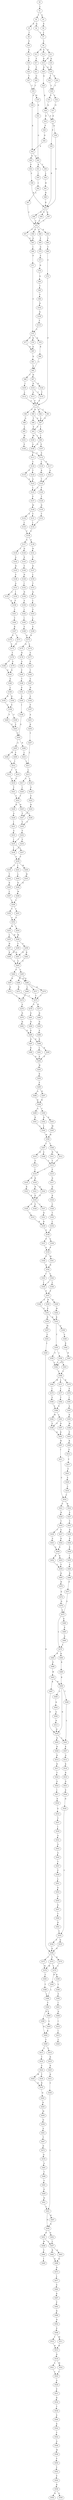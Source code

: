 strict digraph  {
	S0 -> S1 [ label = L ];
	S1 -> S2 [ label = T ];
	S1 -> S3 [ label = S ];
	S2 -> S4 [ label = Q ];
	S2 -> S5 [ label = K ];
	S3 -> S6 [ label = E ];
	S4 -> S7 [ label = L ];
	S5 -> S8 [ label = I ];
	S6 -> S7 [ label = L ];
	S7 -> S9 [ label = Y ];
	S8 -> S10 [ label = F ];
	S9 -> S11 [ label = D ];
	S9 -> S12 [ label = G ];
	S9 -> S13 [ label = W ];
	S10 -> S14 [ label = S ];
	S11 -> S15 [ label = K ];
	S11 -> S16 [ label = Q ];
	S12 -> S15 [ label = K ];
	S13 -> S17 [ label = V ];
	S14 -> S18 [ label = C ];
	S15 -> S19 [ label = G ];
	S15 -> S20 [ label = D ];
	S16 -> S19 [ label = G ];
	S17 -> S21 [ label = Y ];
	S18 -> S22 [ label = C ];
	S19 -> S23 [ label = Y ];
	S19 -> S24 [ label = F ];
	S20 -> S25 [ label = Q ];
	S21 -> S26 [ label = G ];
	S22 -> S27 [ label = T ];
	S23 -> S28 [ label = T ];
	S24 -> S28 [ label = T ];
	S25 -> S29 [ label = K ];
	S26 -> S30 [ label = T ];
	S27 -> S30 [ label = T ];
	S28 -> S31 [ label = P ];
	S28 -> S32 [ label = V ];
	S29 -> S33 [ label = E ];
	S29 -> S34 [ label = D ];
	S30 -> S35 [ label = M ];
	S30 -> S36 [ label = P ];
	S31 -> S29 [ label = K ];
	S32 -> S37 [ label = N ];
	S33 -> S38 [ label = Q ];
	S33 -> S39 [ label = E ];
	S34 -> S40 [ label = P ];
	S35 -> S41 [ label = D ];
	S36 -> S42 [ label = K ];
	S37 -> S33 [ label = E ];
	S38 -> S43 [ label = K ];
	S39 -> S43 [ label = K ];
	S40 -> S44 [ label = D ];
	S41 -> S45 [ label = G ];
	S42 -> S46 [ label = N ];
	S42 -> S45 [ label = G ];
	S43 -> S47 [ label = D ];
	S43 -> S48 [ label = N ];
	S43 -> S49 [ label = P ];
	S44 -> S42 [ label = K ];
	S45 -> S50 [ label = T ];
	S45 -> S51 [ label = K ];
	S46 -> S52 [ label = P ];
	S47 -> S53 [ label = C ];
	S48 -> S53 [ label = C ];
	S49 -> S53 [ label = C ];
	S50 -> S54 [ label = L ];
	S51 -> S55 [ label = I ];
	S52 -> S56 [ label = S ];
	S53 -> S57 [ label = V ];
	S53 -> S58 [ label = E ];
	S53 -> S59 [ label = N ];
	S53 -> S60 [ label = S ];
	S54 -> S61 [ label = H ];
	S55 -> S62 [ label = I ];
	S56 -> S43 [ label = K ];
	S57 -> S63 [ label = G ];
	S58 -> S63 [ label = G ];
	S59 -> S64 [ label = V ];
	S60 -> S65 [ label = F ];
	S61 -> S66 [ label = R ];
	S62 -> S67 [ label = L ];
	S63 -> S68 [ label = I ];
	S64 -> S69 [ label = T ];
	S65 -> S70 [ label = G ];
	S66 -> S43 [ label = K ];
	S67 -> S53 [ label = C ];
	S68 -> S71 [ label = F ];
	S69 -> S72 [ label = C ];
	S70 -> S73 [ label = S ];
	S71 -> S74 [ label = C ];
	S72 -> S75 [ label = F ];
	S73 -> S76 [ label = N ];
	S74 -> S77 [ label = E ];
	S74 -> S78 [ label = Q ];
	S74 -> S79 [ label = K ];
	S75 -> S80 [ label = H ];
	S75 -> S81 [ label = Y ];
	S75 -> S82 [ label = K ];
	S75 -> S83 [ label = S ];
	S76 -> S84 [ label = Q ];
	S77 -> S85 [ label = Q ];
	S78 -> S85 [ label = Q ];
	S79 -> S86 [ label = K ];
	S80 -> S87 [ label = S ];
	S80 -> S88 [ label = T ];
	S81 -> S87 [ label = S ];
	S82 -> S87 [ label = S ];
	S83 -> S89 [ label = G ];
	S84 -> S90 [ label = T ];
	S85 -> S91 [ label = Q ];
	S86 -> S92 [ label = S ];
	S87 -> S93 [ label = F ];
	S87 -> S94 [ label = I ];
	S88 -> S93 [ label = F ];
	S89 -> S95 [ label = L ];
	S90 -> S96 [ label = V ];
	S91 -> S92 [ label = S ];
	S92 -> S97 [ label = N ];
	S92 -> S98 [ label = T ];
	S93 -> S99 [ label = I ];
	S93 -> S100 [ label = M ];
	S94 -> S99 [ label = I ];
	S95 -> S101 [ label = W ];
	S96 -> S102 [ label = D ];
	S97 -> S103 [ label = D ];
	S97 -> S104 [ label = R ];
	S98 -> S105 [ label = I ];
	S99 -> S106 [ label = G ];
	S99 -> S107 [ label = F ];
	S100 -> S106 [ label = G ];
	S101 -> S108 [ label = P ];
	S102 -> S109 [ label = Q ];
	S103 -> S110 [ label = T ];
	S103 -> S111 [ label = A ];
	S104 -> S110 [ label = T ];
	S105 -> S112 [ label = L ];
	S106 -> S113 [ label = T ];
	S107 -> S114 [ label = S ];
	S108 -> S114 [ label = S ];
	S109 -> S115 [ label = T ];
	S110 -> S75 [ label = F ];
	S111 -> S75 [ label = F ];
	S112 -> S75 [ label = F ];
	S113 -> S116 [ label = C ];
	S114 -> S117 [ label = F ];
	S114 -> S118 [ label = L ];
	S115 -> S74 [ label = C ];
	S116 -> S119 [ label = F ];
	S116 -> S120 [ label = Y ];
	S117 -> S121 [ label = A ];
	S118 -> S122 [ label = K ];
	S119 -> S123 [ label = A ];
	S120 -> S123 [ label = A ];
	S121 -> S124 [ label = T ];
	S122 -> S124 [ label = T ];
	S123 -> S125 [ label = L ];
	S124 -> S126 [ label = F ];
	S124 -> S125 [ label = L ];
	S125 -> S127 [ label = F ];
	S126 -> S128 [ label = T ];
	S127 -> S129 [ label = W ];
	S128 -> S130 [ label = D ];
	S129 -> S131 [ label = Y ];
	S129 -> S132 [ label = A ];
	S130 -> S133 [ label = T ];
	S131 -> S134 [ label = I ];
	S132 -> S135 [ label = L ];
	S133 -> S134 [ label = I ];
	S134 -> S136 [ label = F ];
	S135 -> S136 [ label = F ];
	S136 -> S137 [ label = S ];
	S136 -> S138 [ label = G ];
	S137 -> S139 [ label = L ];
	S137 -> S140 [ label = Q ];
	S138 -> S141 [ label = H ];
	S139 -> S142 [ label = A ];
	S140 -> S143 [ label = E ];
	S141 -> S144 [ label = V ];
	S142 -> S145 [ label = H ];
	S143 -> S146 [ label = V ];
	S144 -> S147 [ label = D ];
	S145 -> S148 [ label = V ];
	S146 -> S149 [ label = N ];
	S147 -> S150 [ label = L ];
	S148 -> S151 [ label = A ];
	S149 -> S152 [ label = I ];
	S150 -> S153 [ label = T ];
	S151 -> S154 [ label = I ];
	S151 -> S155 [ label = L ];
	S152 -> S156 [ label = N ];
	S153 -> S157 [ label = Q ];
	S154 -> S158 [ label = F ];
	S155 -> S158 [ label = F ];
	S156 -> S159 [ label = S ];
	S157 -> S160 [ label = L ];
	S158 -> S161 [ label = V ];
	S159 -> S162 [ label = L ];
	S160 -> S163 [ label = S ];
	S161 -> S164 [ label = T ];
	S162 -> S165 [ label = I ];
	S163 -> S166 [ label = L ];
	S164 -> S167 [ label = R ];
	S165 -> S168 [ label = V ];
	S166 -> S169 [ label = S ];
	S167 -> S170 [ label = F ];
	S167 -> S171 [ label = I ];
	S168 -> S172 [ label = N ];
	S169 -> S172 [ label = N ];
	S170 -> S173 [ label = S ];
	S171 -> S173 [ label = S ];
	S172 -> S174 [ label = L ];
	S172 -> S175 [ label = Q ];
	S173 -> S176 [ label = Y ];
	S174 -> S177 [ label = S ];
	S175 -> S178 [ label = H ];
	S176 -> S179 [ label = G ];
	S176 -> S180 [ label = T ];
	S177 -> S181 [ label = P ];
	S178 -> S182 [ label = G ];
	S179 -> S183 [ label = E ];
	S180 -> S183 [ label = E ];
	S181 -> S184 [ label = T ];
	S182 -> S185 [ label = F ];
	S183 -> S186 [ label = E ];
	S184 -> S187 [ label = S ];
	S185 -> S188 [ label = T ];
	S186 -> S189 [ label = L ];
	S187 -> S190 [ label = H ];
	S188 -> S191 [ label = E ];
	S189 -> S192 [ label = Q ];
	S189 -> S193 [ label = R ];
	S190 -> S194 [ label = S ];
	S191 -> S195 [ label = A ];
	S192 -> S196 [ label = S ];
	S193 -> S196 [ label = S ];
	S194 -> S197 [ label = F ];
	S195 -> S198 [ label = I ];
	S196 -> S199 [ label = F ];
	S196 -> S200 [ label = V ];
	S197 -> S201 [ label = A ];
	S198 -> S202 [ label = G ];
	S199 -> S203 [ label = V ];
	S200 -> S203 [ label = V ];
	S201 -> S204 [ label = K ];
	S202 -> S205 [ label = A ];
	S202 -> S206 [ label = R ];
	S203 -> S202 [ label = G ];
	S204 -> S207 [ label = Y ];
	S205 -> S208 [ label = V ];
	S205 -> S209 [ label = M ];
	S206 -> S210 [ label = L ];
	S207 -> S211 [ label = L ];
	S208 -> S212 [ label = I ];
	S209 -> S212 [ label = I ];
	S210 -> S211 [ label = L ];
	S211 -> S213 [ label = L ];
	S212 -> S214 [ label = V ];
	S212 -> S215 [ label = I ];
	S213 -> S216 [ label = L ];
	S213 -> S217 [ label = A ];
	S214 -> S218 [ label = G ];
	S215 -> S218 [ label = G ];
	S216 -> S219 [ label = S ];
	S217 -> S220 [ label = I ];
	S218 -> S221 [ label = T ];
	S219 -> S222 [ label = F ];
	S220 -> S223 [ label = Y ];
	S221 -> S223 [ label = Y ];
	S222 -> S224 [ label = R ];
	S223 -> S225 [ label = N ];
	S223 -> S226 [ label = H ];
	S224 -> S227 [ label = V ];
	S225 -> S227 [ label = V ];
	S225 -> S228 [ label = I ];
	S226 -> S229 [ label = A ];
	S227 -> S230 [ label = V ];
	S228 -> S230 [ label = V ];
	S229 -> S231 [ label = I ];
	S230 -> S232 [ label = V ];
	S231 -> S233 [ label = A ];
	S232 -> S234 [ label = V ];
	S232 -> S235 [ label = I ];
	S233 -> S235 [ label = I ];
	S234 -> S236 [ label = I ];
	S235 -> S237 [ label = L ];
	S235 -> S236 [ label = I ];
	S236 -> S238 [ label = V ];
	S237 -> S238 [ label = V ];
	S238 -> S239 [ label = L ];
	S238 -> S240 [ label = M ];
	S238 -> S241 [ label = I ];
	S239 -> S242 [ label = T ];
	S240 -> S243 [ label = W ];
	S241 -> S244 [ label = L ];
	S242 -> S245 [ label = K ];
	S243 -> S246 [ label = N ];
	S244 -> S246 [ label = N ];
	S245 -> S247 [ label = L ];
	S246 -> S248 [ label = M ];
	S247 -> S249 [ label = L ];
	S248 -> S249 [ label = L ];
	S249 -> S250 [ label = V ];
	S249 -> S251 [ label = I ];
	S250 -> S252 [ label = A ];
	S251 -> S252 [ label = A ];
	S252 -> S253 [ label = M ];
	S252 -> S254 [ label = I ];
	S253 -> S255 [ label = L ];
	S253 -> S256 [ label = M ];
	S254 -> S256 [ label = M ];
	S255 -> S257 [ label = H ];
	S256 -> S258 [ label = S ];
	S256 -> S259 [ label = T ];
	S257 -> S260 [ label = K ];
	S257 -> S261 [ label = N ];
	S258 -> S261 [ label = N ];
	S258 -> S262 [ label = R ];
	S259 -> S260 [ label = K ];
	S260 -> S263 [ label = S ];
	S261 -> S263 [ label = S ];
	S262 -> S263 [ label = S ];
	S263 -> S264 [ label = F ];
	S263 -> S265 [ label = Y ];
	S264 -> S266 [ label = Q ];
	S264 -> S267 [ label = R ];
	S265 -> S268 [ label = E ];
	S265 -> S266 [ label = Q ];
	S266 -> S269 [ label = L ];
	S266 -> S270 [ label = K ];
	S266 -> S271 [ label = I ];
	S267 -> S272 [ label = Q ];
	S268 -> S273 [ label = R ];
	S269 -> S274 [ label = I ];
	S270 -> S275 [ label = T ];
	S271 -> S275 [ label = T ];
	S272 -> S274 [ label = I ];
	S273 -> S275 [ label = T ];
	S274 -> S276 [ label = A ];
	S275 -> S277 [ label = H ];
	S275 -> S278 [ label = S ];
	S276 -> S279 [ label = N ];
	S277 -> S280 [ label = D ];
	S278 -> S281 [ label = E ];
	S279 -> S282 [ label = H ];
	S280 -> S283 [ label = D ];
	S281 -> S284 [ label = N ];
	S282 -> S285 [ label = E ];
	S283 -> S286 [ label = S ];
	S284 -> S285 [ label = E ];
	S285 -> S287 [ label = D ];
	S285 -> S288 [ label = E ];
	S286 -> S288 [ label = E ];
	S287 -> S289 [ label = K ];
	S288 -> S290 [ label = R ];
	S288 -> S291 [ label = L ];
	S289 -> S292 [ label = E ];
	S290 -> S292 [ label = E ];
	S291 -> S292 [ label = E ];
	S292 -> S293 [ label = W ];
	S293 -> S294 [ label = K ];
	S294 -> S295 [ label = F ];
	S295 -> S296 [ label = A ];
	S295 -> S297 [ label = H ];
	S296 -> S298 [ label = R ];
	S297 -> S298 [ label = R ];
	S298 -> S299 [ label = A ];
	S298 -> S300 [ label = T ];
	S299 -> S301 [ label = K ];
	S300 -> S302 [ label = Q ];
	S300 -> S303 [ label = E ];
	S301 -> S304 [ label = L ];
	S302 -> S304 [ label = L ];
	S303 -> S305 [ label = M ];
	S304 -> S306 [ label = W ];
	S305 -> S306 [ label = W ];
	S306 -> S307 [ label = L ];
	S306 -> S308 [ label = I ];
	S307 -> S309 [ label = S ];
	S307 -> S310 [ label = K ];
	S308 -> S311 [ label = H ];
	S308 -> S312 [ label = R ];
	S309 -> S313 [ label = Y ];
	S310 -> S314 [ label = F ];
	S311 -> S313 [ label = Y ];
	S312 -> S313 [ label = Y ];
	S313 -> S315 [ label = F ];
	S313 -> S316 [ label = I ];
	S314 -> S316 [ label = I ];
	S315 -> S317 [ label = D ];
	S316 -> S318 [ label = R ];
	S316 -> S319 [ label = H ];
	S317 -> S320 [ label = D ];
	S318 -> S321 [ label = N ];
	S318 -> S322 [ label = K ];
	S319 -> S323 [ label = R ];
	S320 -> S324 [ label = K ];
	S321 -> S325 [ label = E ];
	S322 -> S325 [ label = E ];
	S323 -> S325 [ label = E ];
	S324 -> S326 [ label = C ];
	S325 -> S327 [ label = I ];
	S325 -> S328 [ label = V ];
	S325 -> S329 [ label = A ];
	S326 -> S330 [ label = T ];
	S327 -> S331 [ label = N ];
	S329 -> S333 [ label = I ];
	S330 -> S334 [ label = L ];
	S331 -> S335 [ label = R ];
	S333 -> S335 [ label = R ];
	S334 -> S336 [ label = P ];
	S335 -> S336 [ label = P ];
	S336 -> S337 [ label = P ];
	S336 -> S338 [ label = S ];
	S337 -> S339 [ label = P ];
	S338 -> S339 [ label = P ];
	S339 -> S340 [ label = F ];
	S339 -> S341 [ label = M ];
	S340 -> S342 [ label = N ];
	S341 -> S342 [ label = N ];
	S342 -> S343 [ label = I ];
	S342 -> S344 [ label = L ];
	S343 -> S345 [ label = I ];
	S344 -> S346 [ label = L ];
	S344 -> S345 [ label = I ];
	S345 -> S347 [ label = P ];
	S346 -> S347 [ label = P ];
	S347 -> S348 [ label = S ];
	S347 -> S349 [ label = R ];
	S347 -> S350 [ label = H ];
	S348 -> S351 [ label = P ];
	S349 -> S352 [ label = W ];
	S350 -> S351 [ label = P ];
	S351 -> S353 [ label = K ];
	S351 -> S354 [ label = H ];
	S352 -> S353 [ label = K ];
	S353 -> S355 [ label = T ];
	S353 -> S356 [ label = Q ];
	S354 -> S357 [ label = M ];
	S355 -> S358 [ label = I ];
	S355 -> S359 [ label = V ];
	S356 -> S360 [ label = V ];
	S357 -> S361 [ label = V ];
	S358 -> S362 [ label = C ];
	S358 -> S363 [ label = Y ];
	S359 -> S362 [ label = C ];
	S360 -> S364 [ label = K ];
	S361 -> S365 [ label = L ];
	S362 -> S366 [ label = Y ];
	S363 -> S366 [ label = Y ];
	S364 -> S367 [ label = R ];
	S365 -> S368 [ label = K ];
	S366 -> S369 [ label = M ];
	S366 -> S370 [ label = R ];
	S366 -> S371 [ label = L ];
	S367 -> S362 [ label = C ];
	S368 -> S372 [ label = V ];
	S368 -> S373 [ label = I ];
	S368 -> S374 [ label = K ];
	S369 -> S375 [ label = I ];
	S370 -> S376 [ label = F ];
	S371 -> S377 [ label = L ];
	S372 -> S378 [ label = M ];
	S372 -> S379 [ label = L ];
	S373 -> S378 [ label = M ];
	S374 -> S379 [ label = L ];
	S375 -> S380 [ label = S ];
	S376 -> S381 [ label = I ];
	S377 -> S382 [ label = T ];
	S378 -> S383 [ label = C ];
	S379 -> S384 [ label = R ];
	S379 -> S385 [ label = R ];
	S380 -> S386 [ label = S ];
	S381 -> S387 [ label = A ];
	S382 -> S386 [ label = S ];
	S383 -> S388 [ label = C ];
	S384 -> S389 [ label = L ];
	S385 -> S390 [ label = L ];
	S386 -> S391 [ label = L ];
	S386 -> S392 [ label = M ];
	S387 -> S393 [ label = K ];
	S388 -> S389 [ label = L ];
	S389 -> S394 [ label = V ];
	S390 -> S395 [ label = F ];
	S391 -> S396 [ label = S ];
	S391 -> S397 [ label = N ];
	S392 -> S396 [ label = S ];
	S393 -> S398 [ label = M ];
	S394 -> S399 [ label = H ];
	S394 -> S400 [ label = V ];
	S395 -> S401 [ label = I ];
	S396 -> S402 [ label = K ];
	S397 -> S402 [ label = K ];
	S398 -> S403 [ label = F ];
	S399 -> S404 [ label = R ];
	S400 -> S405 [ label = L ];
	S401 -> S406 [ label = Q ];
	S402 -> S407 [ label = W ];
	S403 -> S408 [ label = R ];
	S404 -> S409 [ label = Y ];
	S405 -> S404 [ label = R ];
	S406 -> S410 [ label = I ];
	S407 -> S411 [ label = I ];
	S408 -> S412 [ label = S ];
	S409 -> S413 [ label = L ];
	S409 -> S414 [ label = V ];
	S410 -> S415 [ label = I ];
	S411 -> S416 [ label = C ];
	S412 -> S417 [ label = V ];
	S413 -> S418 [ label = T ];
	S414 -> S419 [ label = K ];
	S415 -> S420 [ label = L ];
	S416 -> S421 [ label = S ];
	S416 -> S422 [ label = R ];
	S417 -> S423 [ label = F ];
	S418 -> S424 [ label = S ];
	S419 -> S425 [ label = K ];
	S421 -> S426 [ label = H ];
	S422 -> S427 [ label = S ];
	S423 -> S428 [ label = S ];
	S424 -> S429 [ label = M ];
	S424 -> S430 [ label = T ];
	S425 -> S431 [ label = K ];
	S426 -> S432 [ label = T ];
	S427 -> S433 [ label = T ];
	S428 -> S434 [ label = C ];
	S429 -> S435 [ label = R ];
	S430 -> S435 [ label = R ];
	S431 -> S436 [ label = V ];
	S432 -> S437 [ label = S ];
	S432 -> S438 [ label = T ];
	S433 -> S439 [ label = D ];
	S434 -> S416 [ label = C ];
	S435 -> S440 [ label = Q ];
	S436 -> S441 [ label = L ];
	S437 -> S442 [ label = K ];
	S438 -> S443 [ label = A ];
	S439 -> S444 [ label = D ];
	S440 -> S445 [ label = K ];
	S441 -> S446 [ label = N ];
	S441 -> S447 [ label = H ];
	S442 -> S448 [ label = G ];
	S443 -> S448 [ label = G ];
	S444 -> S449 [ label = E ];
	S445 -> S450 [ label = M ];
	S446 -> S451 [ label = E ];
	S446 -> S452 [ label = D ];
	S447 -> S446 [ label = N ];
	S448 -> S453 [ label = R ];
	S448 -> S454 [ label = K ];
	S449 -> S455 [ label = I ];
	S450 -> S456 [ label = Q ];
	S451 -> S457 [ label = L ];
	S451 -> S458 [ label = M ];
	S452 -> S457 [ label = L ];
	S453 -> S459 [ label = V ];
	S454 -> S459 [ label = V ];
	S455 -> S460 [ label = S ];
	S456 -> S461 [ label = S ];
	S457 -> S462 [ label = R ];
	S457 -> S463 [ label = Q ];
	S458 -> S464 [ label = V ];
	S459 -> S465 [ label = K ];
	S460 -> S466 [ label = D ];
	S461 -> S467 [ label = T ];
	S462 -> S468 [ label = Q ];
	S463 -> S468 [ label = Q ];
	S464 -> S469 [ label = I ];
	S465 -> S470 [ label = R ];
	S466 -> S471 [ label = F ];
	S467 -> S472 [ label = D ];
	S468 -> S473 [ label = D ];
	S470 -> S474 [ label = Q ];
	S471 -> S475 [ label = S ];
	S472 -> S476 [ label = Q ];
	S473 -> S477 [ label = L ];
	S474 -> S478 [ label = N ];
	S475 -> S479 [ label = L ];
	S475 -> S480 [ label = E ];
	S476 -> S481 [ label = A ];
	S477 -> S482 [ label = S ];
	S478 -> S475 [ label = S ];
	S479 -> S483 [ label = K ];
	S479 -> S484 [ label = R ];
	S480 -> S485 [ label = E ];
	S481 -> S486 [ label = T ];
	S482 -> S487 [ label = K ];
	S483 -> S488 [ label = E ];
	S484 -> S489 [ label = R ];
	S485 -> S490 [ label = A ];
	S486 -> S491 [ label = V ];
	S487 -> S492 [ label = F ];
	S488 -> S493 [ label = W ];
	S489 -> S494 [ label = R ];
	S490 -> S479 [ label = L ];
	S491 -> S495 [ label = E ];
	S492 -> S496 [ label = R ];
	S493 -> S494 [ label = R ];
	S493 -> S497 [ label = K ];
	S494 -> S498 [ label = T ];
	S494 -> S499 [ label = S ];
	S494 -> S500 [ label = N ];
	S495 -> S501 [ label = N ];
	S496 -> S502 [ label = N ];
	S497 -> S500 [ label = N ];
	S498 -> S503 [ label = L ];
	S499 -> S504 [ label = Q ];
	S500 -> S505 [ label = Q ];
	S500 -> S503 [ label = L ];
	S501 -> S441 [ label = L ];
	S502 -> S506 [ label = E ];
	S503 -> S507 [ label = K ];
	S504 -> S508 [ label = A ];
	S505 -> S509 [ label = R ];
	S506 -> S510 [ label = I ];
	S506 -> S511 [ label = M ];
	S507 -> S512 [ label = Q ];
	S508 -> S513 [ label = N ];
	S509 -> S514 [ label = R ];
	S510 -> S515 [ label = R ];
	S511 -> S515 [ label = R ];
	S512 -> S516 [ label = K ];
	S513 -> S500 [ label = N ];
	S514 -> S517 [ label = R ];
	S515 -> S518 [ label = D ];
	S516 -> S519 [ label = R ];
	S517 -> S520 [ label = T ];
	S518 -> S521 [ label = L ];
	S518 -> S522 [ label = M ];
	S519 -> S523 [ label = D ];
	S520 -> S524 [ label = G ];
	S521 -> S525 [ label = L ];
	S522 -> S525 [ label = L ];
	S523 -> S526 [ label = E ];
	S524 -> S527 [ label = I ];
	S525 -> S528 [ label = G ];
	S526 -> S529 [ label = N ];
	S527 -> S530 [ label = E ];
	S528 -> S531 [ label = F ];
	S529 -> S532 [ label = Y ];
	S530 -> S533 [ label = Q ];
	S531 -> S534 [ label = R ];
	S532 -> S535 [ label = Q ];
	S532 -> S536 [ label = S ];
	S533 -> S537 [ label = T ];
	S534 -> S538 [ label = T ];
	S535 -> S368 [ label = K ];
	S536 -> S368 [ label = K ];
	S537 -> S539 [ label = I ];
	S538 -> S540 [ label = S ];
	S539 -> S541 [ label = G ];
	S540 -> S542 [ label = K ];
	S541 -> S543 [ label = A ];
	S542 -> S544 [ label = Y ];
	S543 -> S545 [ label = G ];
	S544 -> S546 [ label = A ];
	S545 -> S547 [ label = T ];
	S546 -> S548 [ label = M ];
	S547 -> S549 [ label = F ];
	S548 -> S550 [ label = F ];
	S549 -> S551 [ label = L ];
	S550 -> S552 [ label = Y ];
	S551 -> S553 [ label = E ];
	S552 -> S554 [ label = P ];
	S553 -> S555 [ label = G ];
	S554 -> S556 [ label = R ];
	S555 -> S557 [ label = E ];
	S556 -> S558 [ label = N ];
	S556 -> S559 [ label = S ];
	S557 -> S560 [ label = T ];
	S560 -> S561 [ label = R ];
	S561 -> S532 [ label = Y ];
}
